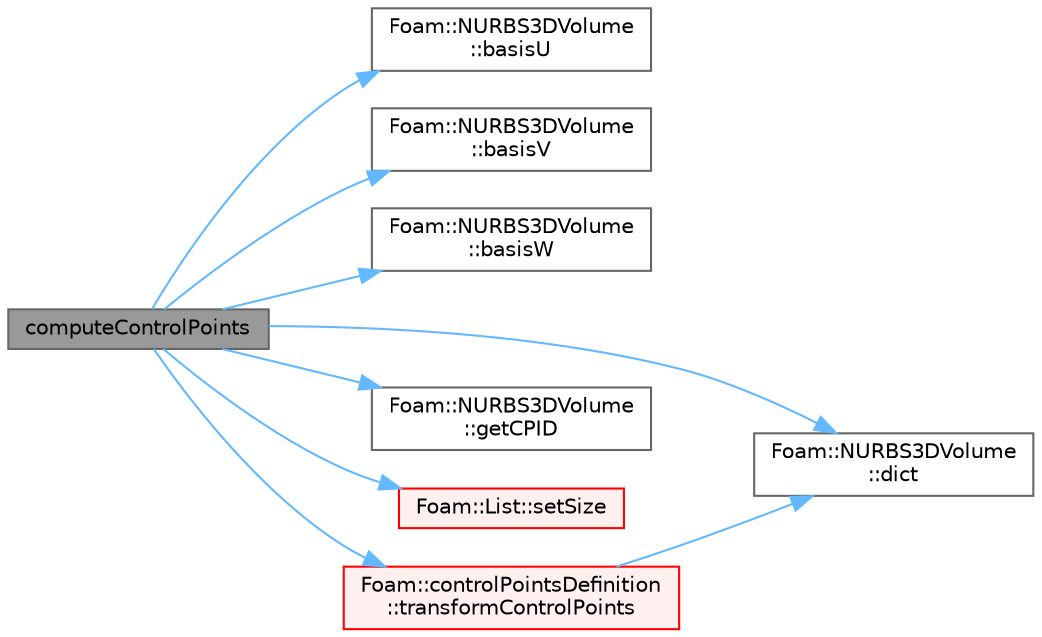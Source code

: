 digraph "computeControlPoints"
{
 // LATEX_PDF_SIZE
  bgcolor="transparent";
  edge [fontname=Helvetica,fontsize=10,labelfontname=Helvetica,labelfontsize=10];
  node [fontname=Helvetica,fontsize=10,shape=box,height=0.2,width=0.4];
  rankdir="LR";
  Node1 [id="Node000001",label="computeControlPoints",height=0.2,width=0.4,color="gray40", fillcolor="grey60", style="filled", fontcolor="black",tooltip=" "];
  Node1 -> Node2 [id="edge1_Node000001_Node000002",color="steelblue1",style="solid",tooltip=" "];
  Node2 [id="Node000002",label="Foam::NURBS3DVolume\l::basisU",height=0.2,width=0.4,color="grey40", fillcolor="white", style="filled",URL="$classFoam_1_1NURBS3DVolume.html#afe6b235f00e8778a0a74f0f5ab070c91",tooltip=" "];
  Node1 -> Node3 [id="edge2_Node000001_Node000003",color="steelblue1",style="solid",tooltip=" "];
  Node3 [id="Node000003",label="Foam::NURBS3DVolume\l::basisV",height=0.2,width=0.4,color="grey40", fillcolor="white", style="filled",URL="$classFoam_1_1NURBS3DVolume.html#ab992dabf633e621a72e79f28f8e62a58",tooltip=" "];
  Node1 -> Node4 [id="edge3_Node000001_Node000004",color="steelblue1",style="solid",tooltip=" "];
  Node4 [id="Node000004",label="Foam::NURBS3DVolume\l::basisW",height=0.2,width=0.4,color="grey40", fillcolor="white", style="filled",URL="$classFoam_1_1NURBS3DVolume.html#ac96a7a2353584839ef0f6582de5fabc2",tooltip=" "];
  Node1 -> Node5 [id="edge4_Node000001_Node000005",color="steelblue1",style="solid",tooltip=" "];
  Node5 [id="Node000005",label="Foam::NURBS3DVolume\l::dict",height=0.2,width=0.4,color="grey40", fillcolor="white", style="filled",URL="$classFoam_1_1NURBS3DVolume.html#ab78af227b7df31772d6003526a5207ff",tooltip=" "];
  Node1 -> Node6 [id="edge5_Node000001_Node000006",color="steelblue1",style="solid",tooltip=" "];
  Node6 [id="Node000006",label="Foam::NURBS3DVolume\l::getCPID",height=0.2,width=0.4,color="grey40", fillcolor="white", style="filled",URL="$classFoam_1_1NURBS3DVolume.html#abbbb32e4b68a4882346809c6f50dc4c9",tooltip=" "];
  Node1 -> Node7 [id="edge6_Node000001_Node000007",color="steelblue1",style="solid",tooltip=" "];
  Node7 [id="Node000007",label="Foam::List::setSize",height=0.2,width=0.4,color="red", fillcolor="#FFF0F0", style="filled",URL="$classFoam_1_1List.html#a1a7984b90f8855606fc18a92a71fa99f",tooltip=" "];
  Node1 -> Node9 [id="edge7_Node000001_Node000009",color="steelblue1",style="solid",tooltip=" "];
  Node9 [id="Node000009",label="Foam::controlPointsDefinition\l::transformControlPoints",height=0.2,width=0.4,color="red", fillcolor="#FFF0F0", style="filled",URL="$classFoam_1_1controlPointsDefinition.html#a1a580461b925dfa10d38d9208faac2f5",tooltip=" "];
  Node9 -> Node5 [id="edge8_Node000009_Node000005",color="steelblue1",style="solid",tooltip=" "];
}
